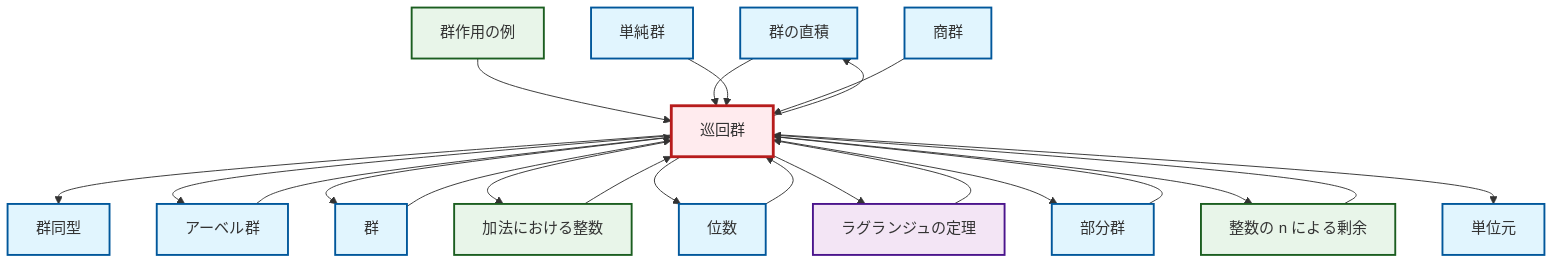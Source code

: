 graph TD
    classDef definition fill:#e1f5fe,stroke:#01579b,stroke-width:2px
    classDef theorem fill:#f3e5f5,stroke:#4a148c,stroke-width:2px
    classDef axiom fill:#fff3e0,stroke:#e65100,stroke-width:2px
    classDef example fill:#e8f5e9,stroke:#1b5e20,stroke-width:2px
    classDef current fill:#ffebee,stroke:#b71c1c,stroke-width:3px
    def-direct-product["群の直積"]:::definition
    def-isomorphism["群同型"]:::definition
    ex-integers-addition["加法における整数"]:::example
    def-quotient-group["商群"]:::definition
    def-simple-group["単純群"]:::definition
    def-cyclic-group["巡回群"]:::definition
    ex-group-action-examples["群作用の例"]:::example
    def-group["群"]:::definition
    def-abelian-group["アーベル群"]:::definition
    def-identity-element["単位元"]:::definition
    def-subgroup["部分群"]:::definition
    thm-lagrange["ラグランジュの定理"]:::theorem
    ex-quotient-integers-mod-n["整数の n による剰余"]:::example
    def-order["位数"]:::definition
    def-cyclic-group --> def-isomorphism
    ex-integers-addition --> def-cyclic-group
    ex-group-action-examples --> def-cyclic-group
    def-cyclic-group --> def-abelian-group
    def-direct-product --> def-cyclic-group
    def-order --> def-cyclic-group
    thm-lagrange --> def-cyclic-group
    def-group --> def-cyclic-group
    def-cyclic-group --> def-group
    def-cyclic-group --> ex-integers-addition
    def-cyclic-group --> def-order
    ex-quotient-integers-mod-n --> def-cyclic-group
    def-subgroup --> def-cyclic-group
    def-simple-group --> def-cyclic-group
    def-cyclic-group --> thm-lagrange
    def-abelian-group --> def-cyclic-group
    def-cyclic-group --> def-direct-product
    def-cyclic-group --> def-subgroup
    def-cyclic-group --> ex-quotient-integers-mod-n
    def-cyclic-group --> def-identity-element
    def-quotient-group --> def-cyclic-group
    class def-cyclic-group current